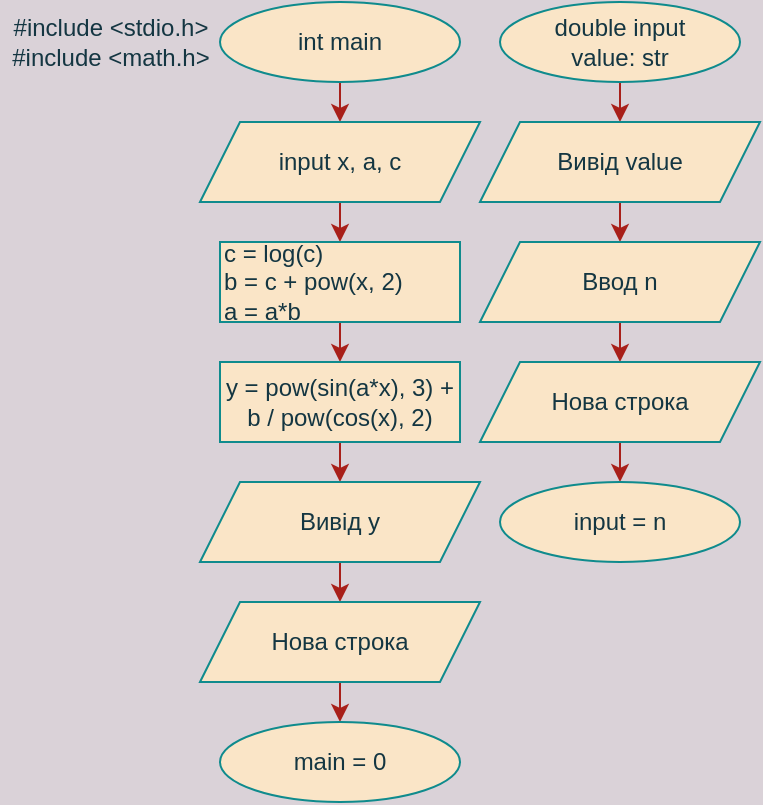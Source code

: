 <mxfile version="14.4.2" type="github">
  <diagram id="C5RBs43oDa-KdzZeNtuy" name="Page-1">
    <mxGraphModel dx="1343" dy="246" grid="1" gridSize="10" guides="1" tooltips="1" connect="1" arrows="1" fold="1" page="1" pageScale="1" pageWidth="827" pageHeight="1169" background="#DAD2D8" math="0" shadow="0">
      <root>
        <mxCell id="WIyWlLk6GJQsqaUBKTNV-0" />
        <mxCell id="WIyWlLk6GJQsqaUBKTNV-1" parent="WIyWlLk6GJQsqaUBKTNV-0" />
        <mxCell id="OU-jzrPfyX_ItfxfgJh1-18" style="edgeStyle=orthogonalEdgeStyle;rounded=0;orthogonalLoop=1;jettySize=auto;html=1;exitX=0.5;exitY=1;exitDx=0;exitDy=0;entryX=0.5;entryY=0;entryDx=0;entryDy=0;strokeColor=#A8201A;labelBackgroundColor=#DAD2D8;fontColor=#143642;" edge="1" parent="WIyWlLk6GJQsqaUBKTNV-1" source="OU-jzrPfyX_ItfxfgJh1-0" target="OU-jzrPfyX_ItfxfgJh1-17">
          <mxGeometry relative="1" as="geometry" />
        </mxCell>
        <mxCell id="OU-jzrPfyX_ItfxfgJh1-0" value="int main" style="ellipse;whiteSpace=wrap;html=1;fillColor=#FAE5C7;strokeColor=#0F8B8D;fontColor=#143642;" vertex="1" parent="WIyWlLk6GJQsqaUBKTNV-1">
          <mxGeometry width="120" height="40" as="geometry" />
        </mxCell>
        <mxCell id="OU-jzrPfyX_ItfxfgJh1-3" style="edgeStyle=orthogonalEdgeStyle;rounded=0;orthogonalLoop=1;jettySize=auto;html=1;exitX=0.5;exitY=1;exitDx=0;exitDy=0;entryX=0.5;entryY=0;entryDx=0;entryDy=0;strokeColor=#A8201A;labelBackgroundColor=#DAD2D8;fontColor=#143642;" edge="1" parent="WIyWlLk6GJQsqaUBKTNV-1" source="OU-jzrPfyX_ItfxfgJh1-1" target="OU-jzrPfyX_ItfxfgJh1-9">
          <mxGeometry relative="1" as="geometry" />
        </mxCell>
        <mxCell id="OU-jzrPfyX_ItfxfgJh1-1" value="double input&lt;br&gt;value: str" style="ellipse;whiteSpace=wrap;html=1;align=center;fillColor=#FAE5C7;strokeColor=#0F8B8D;fontColor=#143642;" vertex="1" parent="WIyWlLk6GJQsqaUBKTNV-1">
          <mxGeometry x="140" width="120" height="40" as="geometry" />
        </mxCell>
        <mxCell id="OU-jzrPfyX_ItfxfgJh1-5" style="edgeStyle=orthogonalEdgeStyle;rounded=0;orthogonalLoop=1;jettySize=auto;html=1;exitX=0.5;exitY=1;exitDx=0;exitDy=0;entryX=0.5;entryY=0;entryDx=0;entryDy=0;strokeColor=#A8201A;labelBackgroundColor=#DAD2D8;fontColor=#143642;" edge="1" parent="WIyWlLk6GJQsqaUBKTNV-1" source="OU-jzrPfyX_ItfxfgJh1-9" target="OU-jzrPfyX_ItfxfgJh1-6">
          <mxGeometry relative="1" as="geometry">
            <mxPoint x="200" y="120" as="targetPoint" />
          </mxGeometry>
        </mxCell>
        <mxCell id="OU-jzrPfyX_ItfxfgJh1-11" style="edgeStyle=orthogonalEdgeStyle;rounded=0;orthogonalLoop=1;jettySize=auto;html=1;exitX=0.5;exitY=1;exitDx=0;exitDy=0;entryX=0.5;entryY=0;entryDx=0;entryDy=0;strokeColor=#A8201A;labelBackgroundColor=#DAD2D8;fontColor=#143642;" edge="1" parent="WIyWlLk6GJQsqaUBKTNV-1" source="OU-jzrPfyX_ItfxfgJh1-6" target="OU-jzrPfyX_ItfxfgJh1-10">
          <mxGeometry relative="1" as="geometry" />
        </mxCell>
        <mxCell id="OU-jzrPfyX_ItfxfgJh1-6" value="&lt;span&gt;Ввод n&lt;br&gt;&lt;/span&gt;" style="shape=parallelogram;perimeter=parallelogramPerimeter;whiteSpace=wrap;html=1;fixedSize=1;fillColor=#FAE5C7;strokeColor=#0F8B8D;fontColor=#143642;" vertex="1" parent="WIyWlLk6GJQsqaUBKTNV-1">
          <mxGeometry x="130" y="120" width="140" height="40" as="geometry" />
        </mxCell>
        <mxCell id="OU-jzrPfyX_ItfxfgJh1-9" value="Вивід value&lt;span&gt;&lt;br&gt;&lt;/span&gt;" style="shape=parallelogram;perimeter=parallelogramPerimeter;whiteSpace=wrap;html=1;fixedSize=1;fillColor=#FAE5C7;strokeColor=#0F8B8D;fontColor=#143642;" vertex="1" parent="WIyWlLk6GJQsqaUBKTNV-1">
          <mxGeometry x="130" y="60" width="140" height="40" as="geometry" />
        </mxCell>
        <mxCell id="OU-jzrPfyX_ItfxfgJh1-14" style="edgeStyle=orthogonalEdgeStyle;rounded=0;orthogonalLoop=1;jettySize=auto;html=1;exitX=0.5;exitY=1;exitDx=0;exitDy=0;entryX=0.5;entryY=0;entryDx=0;entryDy=0;strokeColor=#A8201A;labelBackgroundColor=#DAD2D8;fontColor=#143642;" edge="1" parent="WIyWlLk6GJQsqaUBKTNV-1" source="OU-jzrPfyX_ItfxfgJh1-10" target="OU-jzrPfyX_ItfxfgJh1-13">
          <mxGeometry relative="1" as="geometry" />
        </mxCell>
        <mxCell id="OU-jzrPfyX_ItfxfgJh1-10" value="Нова строка&lt;span&gt;&lt;br&gt;&lt;/span&gt;" style="shape=parallelogram;perimeter=parallelogramPerimeter;whiteSpace=wrap;html=1;fixedSize=1;fillColor=#FAE5C7;strokeColor=#0F8B8D;fontColor=#143642;" vertex="1" parent="WIyWlLk6GJQsqaUBKTNV-1">
          <mxGeometry x="130" y="180" width="140" height="40" as="geometry" />
        </mxCell>
        <mxCell id="OU-jzrPfyX_ItfxfgJh1-13" value="input = n" style="ellipse;whiteSpace=wrap;html=1;fillColor=#FAE5C7;strokeColor=#0F8B8D;fontColor=#143642;" vertex="1" parent="WIyWlLk6GJQsqaUBKTNV-1">
          <mxGeometry x="140" y="240" width="120" height="40" as="geometry" />
        </mxCell>
        <mxCell id="OU-jzrPfyX_ItfxfgJh1-23" style="edgeStyle=orthogonalEdgeStyle;rounded=0;orthogonalLoop=1;jettySize=auto;html=1;exitX=0.5;exitY=1;exitDx=0;exitDy=0;entryX=0.5;entryY=0;entryDx=0;entryDy=0;strokeColor=#A8201A;labelBackgroundColor=#DAD2D8;fontColor=#143642;" edge="1" parent="WIyWlLk6GJQsqaUBKTNV-1" source="OU-jzrPfyX_ItfxfgJh1-17" target="OU-jzrPfyX_ItfxfgJh1-22">
          <mxGeometry relative="1" as="geometry" />
        </mxCell>
        <mxCell id="OU-jzrPfyX_ItfxfgJh1-17" value="input x, a, c&lt;span&gt;&lt;br&gt;&lt;/span&gt;" style="shape=parallelogram;perimeter=parallelogramPerimeter;whiteSpace=wrap;html=1;fixedSize=1;fillColor=#FAE5C7;strokeColor=#0F8B8D;fontColor=#143642;" vertex="1" parent="WIyWlLk6GJQsqaUBKTNV-1">
          <mxGeometry x="-10" y="60" width="140" height="40" as="geometry" />
        </mxCell>
        <mxCell id="OU-jzrPfyX_ItfxfgJh1-27" style="edgeStyle=orthogonalEdgeStyle;rounded=0;orthogonalLoop=1;jettySize=auto;html=1;exitX=0.5;exitY=1;exitDx=0;exitDy=0;entryX=0.5;entryY=0;entryDx=0;entryDy=0;strokeColor=#A8201A;labelBackgroundColor=#DAD2D8;fontColor=#143642;" edge="1" parent="WIyWlLk6GJQsqaUBKTNV-1" source="OU-jzrPfyX_ItfxfgJh1-22" target="OU-jzrPfyX_ItfxfgJh1-35">
          <mxGeometry relative="1" as="geometry">
            <mxPoint x="60" y="180" as="targetPoint" />
          </mxGeometry>
        </mxCell>
        <mxCell id="OU-jzrPfyX_ItfxfgJh1-22" value="c = log(c)&lt;br&gt;b = c + pow(x, 2)&lt;br&gt;a = a*b" style="rounded=0;whiteSpace=wrap;html=1;align=left;fillColor=#FAE5C7;strokeColor=#0F8B8D;fontColor=#143642;" vertex="1" parent="WIyWlLk6GJQsqaUBKTNV-1">
          <mxGeometry y="120" width="120" height="40" as="geometry" />
        </mxCell>
        <mxCell id="OU-jzrPfyX_ItfxfgJh1-26" value="&lt;div&gt;#include &amp;lt;stdio.h&amp;gt;&lt;/div&gt;&lt;div&gt;#include &amp;lt;math.h&amp;gt;&lt;/div&gt;" style="text;html=1;align=center;verticalAlign=middle;resizable=0;points=[];autosize=1;fontColor=#143642;" vertex="1" parent="WIyWlLk6GJQsqaUBKTNV-1">
          <mxGeometry x="-110" y="5" width="110" height="30" as="geometry" />
        </mxCell>
        <mxCell id="OU-jzrPfyX_ItfxfgJh1-40" style="edgeStyle=orthogonalEdgeStyle;rounded=0;orthogonalLoop=1;jettySize=auto;html=1;exitX=0.5;exitY=1;exitDx=0;exitDy=0;entryX=0.5;entryY=0;entryDx=0;entryDy=0;strokeColor=#A8201A;labelBackgroundColor=#DAD2D8;fontColor=#143642;" edge="1" parent="WIyWlLk6GJQsqaUBKTNV-1" source="OU-jzrPfyX_ItfxfgJh1-35" target="OU-jzrPfyX_ItfxfgJh1-38">
          <mxGeometry relative="1" as="geometry" />
        </mxCell>
        <mxCell id="OU-jzrPfyX_ItfxfgJh1-35" value="y = pow(sin(a*x), 3) + b / pow(cos(x), 2)" style="rounded=0;whiteSpace=wrap;html=1;fillColor=#FAE5C7;strokeColor=#0F8B8D;fontColor=#143642;" vertex="1" parent="WIyWlLk6GJQsqaUBKTNV-1">
          <mxGeometry y="180" width="120" height="40" as="geometry" />
        </mxCell>
        <mxCell id="OU-jzrPfyX_ItfxfgJh1-37" style="edgeStyle=orthogonalEdgeStyle;rounded=0;orthogonalLoop=1;jettySize=auto;html=1;exitX=0.5;exitY=1;exitDx=0;exitDy=0;entryX=0.5;entryY=0;entryDx=0;entryDy=0;strokeColor=#A8201A;labelBackgroundColor=#DAD2D8;fontColor=#143642;" edge="1" parent="WIyWlLk6GJQsqaUBKTNV-1" source="OU-jzrPfyX_ItfxfgJh1-38" target="OU-jzrPfyX_ItfxfgJh1-39">
          <mxGeometry relative="1" as="geometry" />
        </mxCell>
        <mxCell id="OU-jzrPfyX_ItfxfgJh1-38" value="Вивід y&lt;span&gt;&lt;br&gt;&lt;/span&gt;" style="shape=parallelogram;perimeter=parallelogramPerimeter;whiteSpace=wrap;html=1;fixedSize=1;fillColor=#FAE5C7;strokeColor=#0F8B8D;fontColor=#143642;" vertex="1" parent="WIyWlLk6GJQsqaUBKTNV-1">
          <mxGeometry x="-10" y="240" width="140" height="40" as="geometry" />
        </mxCell>
        <mxCell id="OU-jzrPfyX_ItfxfgJh1-43" style="edgeStyle=orthogonalEdgeStyle;rounded=0;orthogonalLoop=1;jettySize=auto;html=1;exitX=0.5;exitY=1;exitDx=0;exitDy=0;entryX=0.5;entryY=0;entryDx=0;entryDy=0;strokeColor=#A8201A;labelBackgroundColor=#DAD2D8;fontColor=#143642;" edge="1" parent="WIyWlLk6GJQsqaUBKTNV-1" source="OU-jzrPfyX_ItfxfgJh1-39" target="OU-jzrPfyX_ItfxfgJh1-41">
          <mxGeometry relative="1" as="geometry" />
        </mxCell>
        <mxCell id="OU-jzrPfyX_ItfxfgJh1-39" value="Нова строка&lt;span&gt;&lt;br&gt;&lt;/span&gt;" style="shape=parallelogram;perimeter=parallelogramPerimeter;whiteSpace=wrap;html=1;fixedSize=1;fillColor=#FAE5C7;strokeColor=#0F8B8D;fontColor=#143642;" vertex="1" parent="WIyWlLk6GJQsqaUBKTNV-1">
          <mxGeometry x="-10" y="300" width="140" height="40" as="geometry" />
        </mxCell>
        <mxCell id="OU-jzrPfyX_ItfxfgJh1-41" value="main = 0" style="ellipse;whiteSpace=wrap;html=1;fillColor=#FAE5C7;strokeColor=#0F8B8D;fontColor=#143642;" vertex="1" parent="WIyWlLk6GJQsqaUBKTNV-1">
          <mxGeometry y="360" width="120" height="40" as="geometry" />
        </mxCell>
      </root>
    </mxGraphModel>
  </diagram>
</mxfile>
